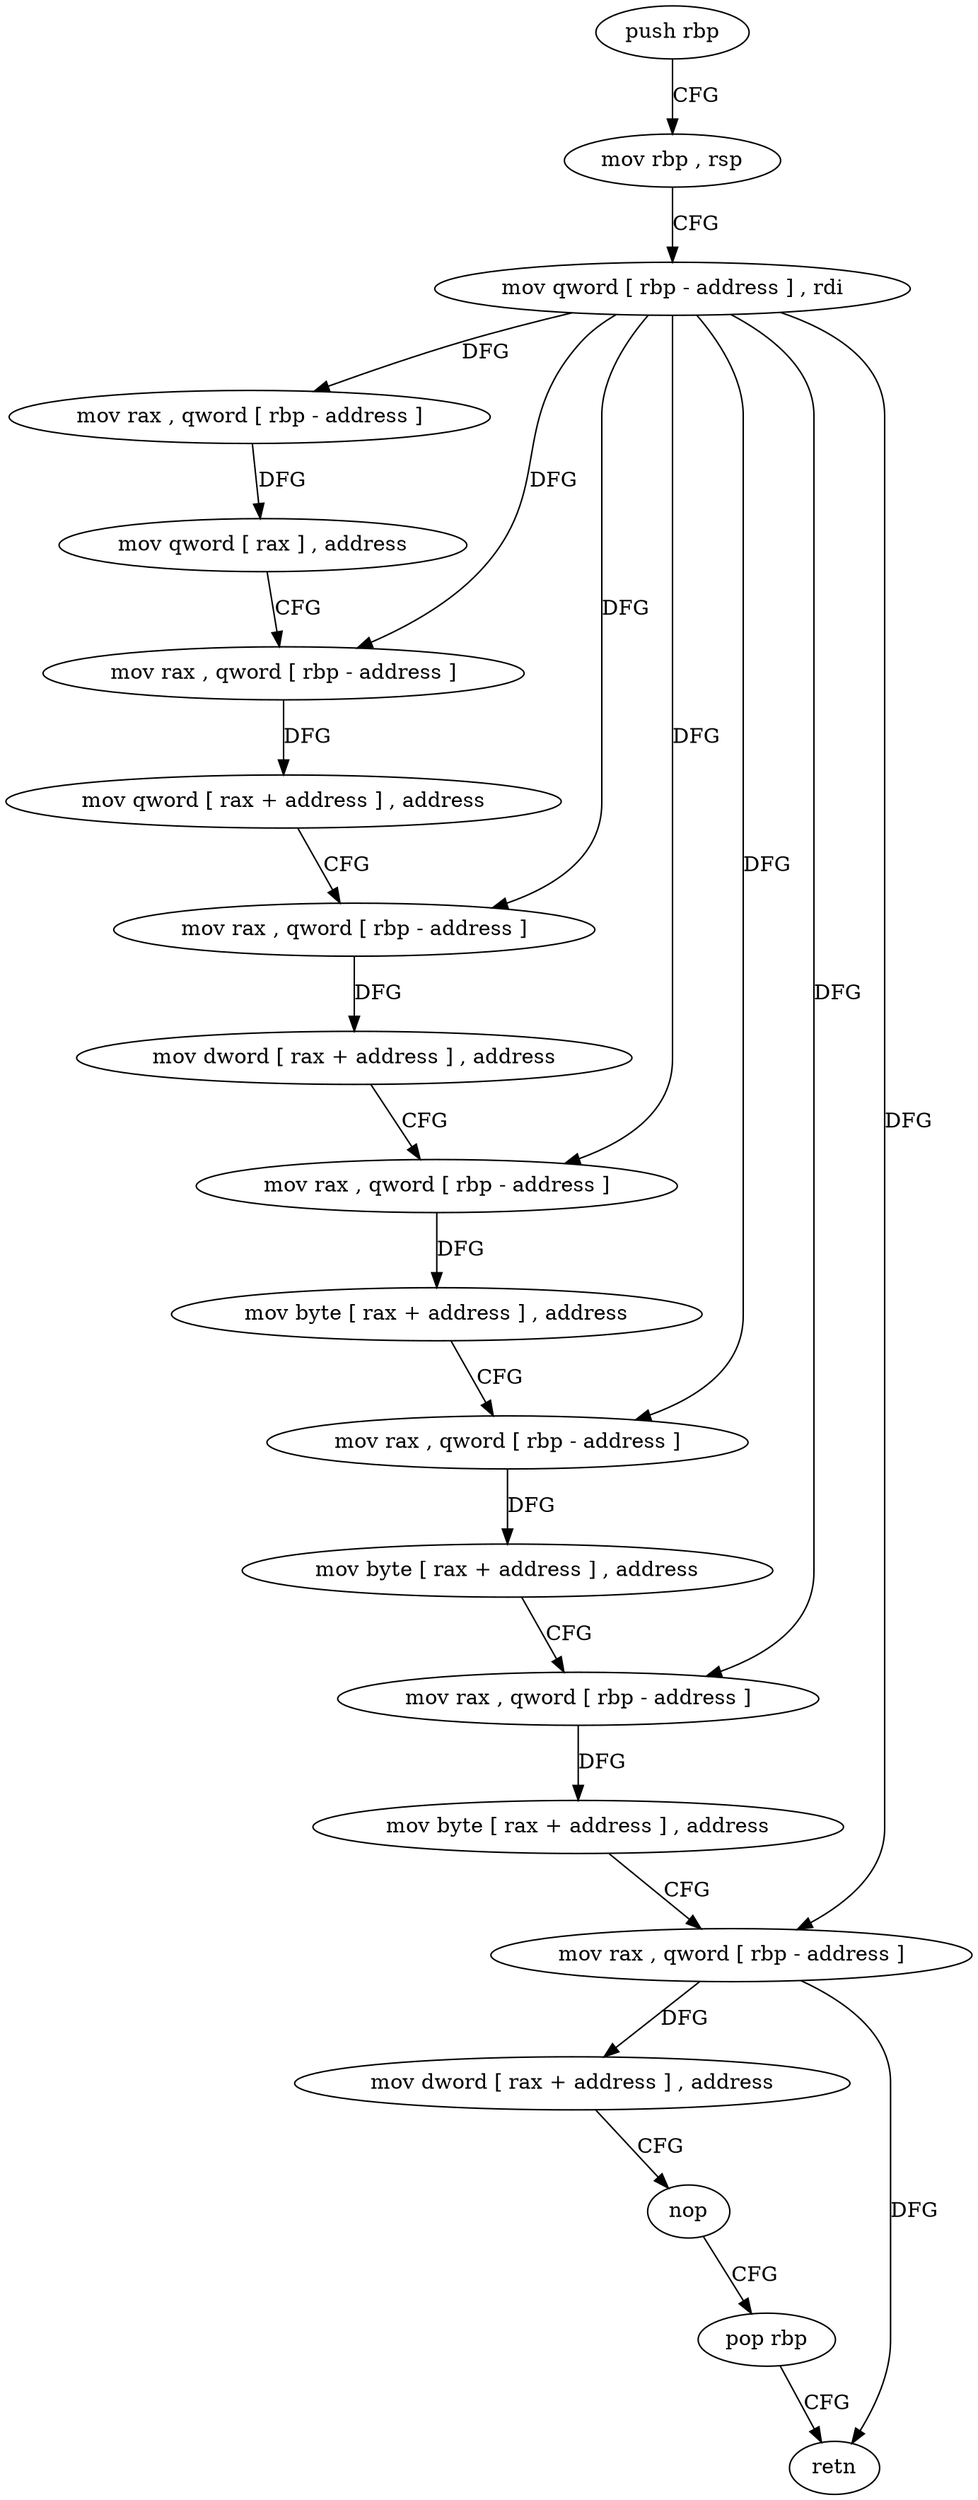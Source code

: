 digraph "func" {
"120757" [label = "push rbp" ]
"120758" [label = "mov rbp , rsp" ]
"120761" [label = "mov qword [ rbp - address ] , rdi" ]
"120765" [label = "mov rax , qword [ rbp - address ]" ]
"120769" [label = "mov qword [ rax ] , address" ]
"120776" [label = "mov rax , qword [ rbp - address ]" ]
"120780" [label = "mov qword [ rax + address ] , address" ]
"120788" [label = "mov rax , qword [ rbp - address ]" ]
"120792" [label = "mov dword [ rax + address ] , address" ]
"120799" [label = "mov rax , qword [ rbp - address ]" ]
"120803" [label = "mov byte [ rax + address ] , address" ]
"120807" [label = "mov rax , qword [ rbp - address ]" ]
"120811" [label = "mov byte [ rax + address ] , address" ]
"120815" [label = "mov rax , qword [ rbp - address ]" ]
"120819" [label = "mov byte [ rax + address ] , address" ]
"120823" [label = "mov rax , qword [ rbp - address ]" ]
"120827" [label = "mov dword [ rax + address ] , address" ]
"120834" [label = "nop" ]
"120835" [label = "pop rbp" ]
"120836" [label = "retn" ]
"120757" -> "120758" [ label = "CFG" ]
"120758" -> "120761" [ label = "CFG" ]
"120761" -> "120765" [ label = "DFG" ]
"120761" -> "120776" [ label = "DFG" ]
"120761" -> "120788" [ label = "DFG" ]
"120761" -> "120799" [ label = "DFG" ]
"120761" -> "120807" [ label = "DFG" ]
"120761" -> "120815" [ label = "DFG" ]
"120761" -> "120823" [ label = "DFG" ]
"120765" -> "120769" [ label = "DFG" ]
"120769" -> "120776" [ label = "CFG" ]
"120776" -> "120780" [ label = "DFG" ]
"120780" -> "120788" [ label = "CFG" ]
"120788" -> "120792" [ label = "DFG" ]
"120792" -> "120799" [ label = "CFG" ]
"120799" -> "120803" [ label = "DFG" ]
"120803" -> "120807" [ label = "CFG" ]
"120807" -> "120811" [ label = "DFG" ]
"120811" -> "120815" [ label = "CFG" ]
"120815" -> "120819" [ label = "DFG" ]
"120819" -> "120823" [ label = "CFG" ]
"120823" -> "120827" [ label = "DFG" ]
"120823" -> "120836" [ label = "DFG" ]
"120827" -> "120834" [ label = "CFG" ]
"120834" -> "120835" [ label = "CFG" ]
"120835" -> "120836" [ label = "CFG" ]
}
